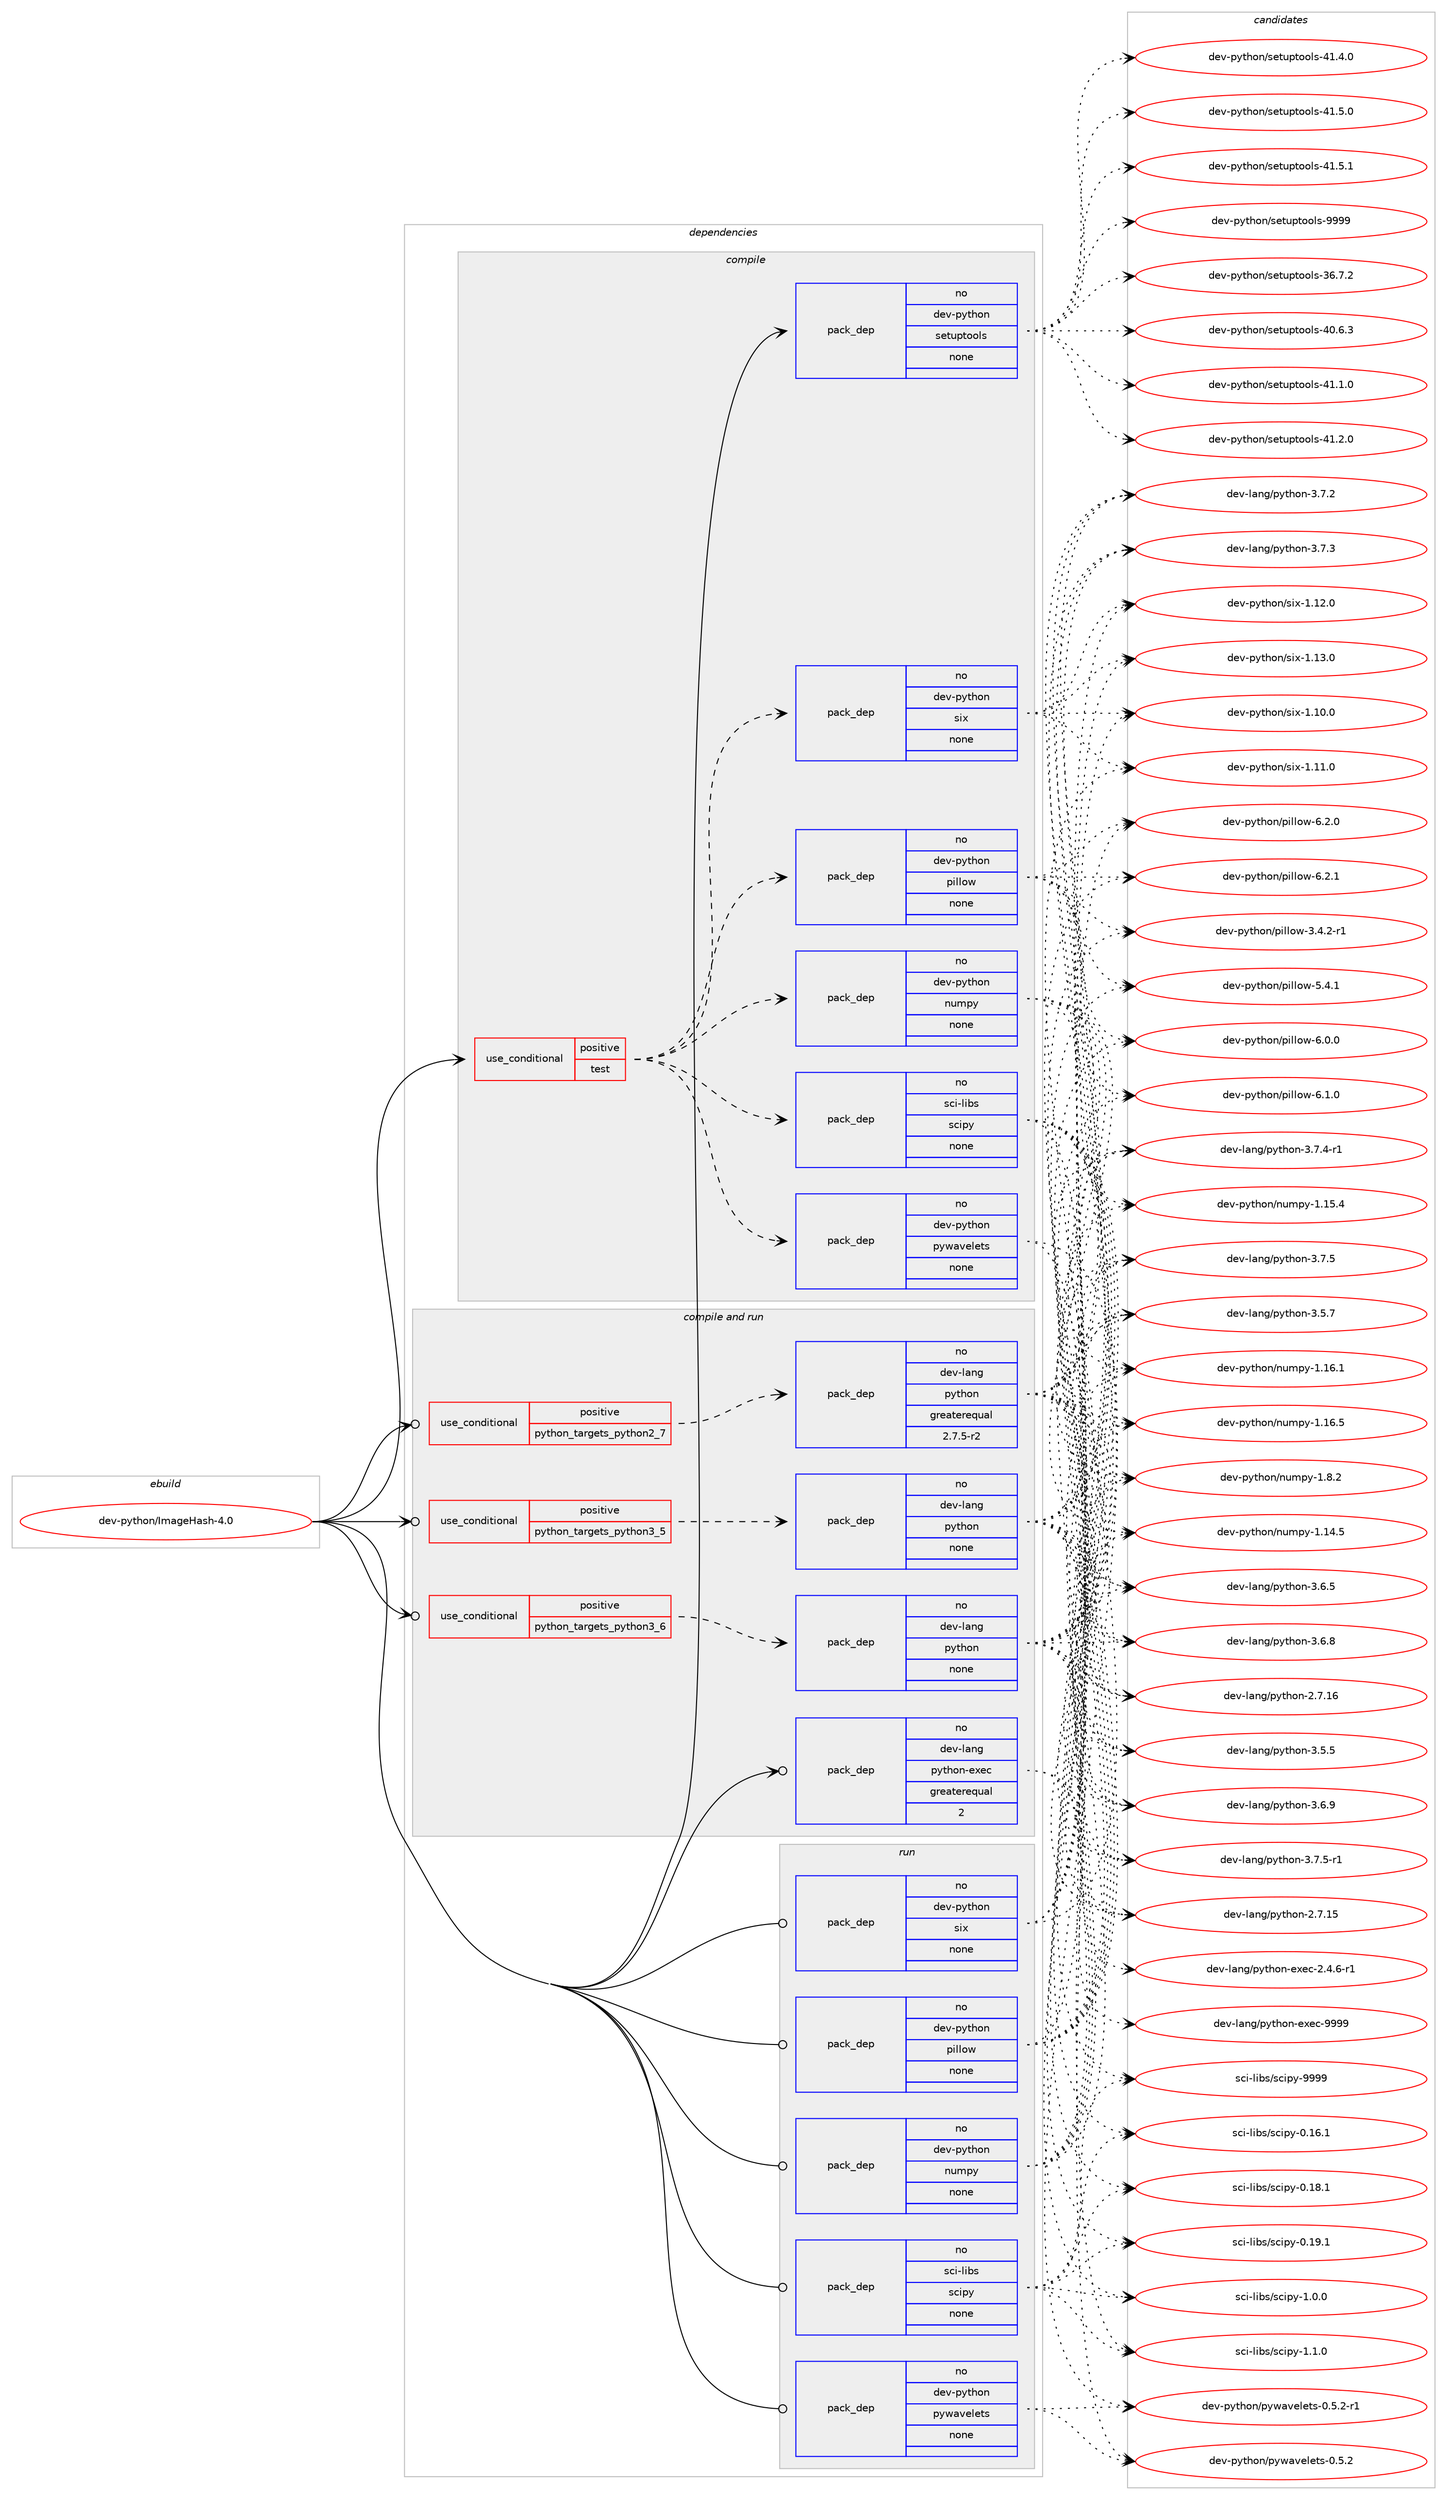 digraph prolog {

# *************
# Graph options
# *************

newrank=true;
concentrate=true;
compound=true;
graph [rankdir=LR,fontname=Helvetica,fontsize=10,ranksep=1.5];#, ranksep=2.5, nodesep=0.2];
edge  [arrowhead=vee];
node  [fontname=Helvetica,fontsize=10];

# **********
# The ebuild
# **********

subgraph cluster_leftcol {
color=gray;
rank=same;
label=<<i>ebuild</i>>;
id [label="dev-python/ImageHash-4.0", color=red, width=4, href="../dev-python/ImageHash-4.0.svg"];
}

# ****************
# The dependencies
# ****************

subgraph cluster_midcol {
color=gray;
label=<<i>dependencies</i>>;
subgraph cluster_compile {
fillcolor="#eeeeee";
style=filled;
label=<<i>compile</i>>;
subgraph cond135566 {
dependency592420 [label=<<TABLE BORDER="0" CELLBORDER="1" CELLSPACING="0" CELLPADDING="4"><TR><TD ROWSPAN="3" CELLPADDING="10">use_conditional</TD></TR><TR><TD>positive</TD></TR><TR><TD>test</TD></TR></TABLE>>, shape=none, color=red];
subgraph pack445084 {
dependency592421 [label=<<TABLE BORDER="0" CELLBORDER="1" CELLSPACING="0" CELLPADDING="4" WIDTH="220"><TR><TD ROWSPAN="6" CELLPADDING="30">pack_dep</TD></TR><TR><TD WIDTH="110">no</TD></TR><TR><TD>dev-python</TD></TR><TR><TD>numpy</TD></TR><TR><TD>none</TD></TR><TR><TD></TD></TR></TABLE>>, shape=none, color=blue];
}
dependency592420:e -> dependency592421:w [weight=20,style="dashed",arrowhead="vee"];
subgraph pack445085 {
dependency592422 [label=<<TABLE BORDER="0" CELLBORDER="1" CELLSPACING="0" CELLPADDING="4" WIDTH="220"><TR><TD ROWSPAN="6" CELLPADDING="30">pack_dep</TD></TR><TR><TD WIDTH="110">no</TD></TR><TR><TD>dev-python</TD></TR><TR><TD>pillow</TD></TR><TR><TD>none</TD></TR><TR><TD></TD></TR></TABLE>>, shape=none, color=blue];
}
dependency592420:e -> dependency592422:w [weight=20,style="dashed",arrowhead="vee"];
subgraph pack445086 {
dependency592423 [label=<<TABLE BORDER="0" CELLBORDER="1" CELLSPACING="0" CELLPADDING="4" WIDTH="220"><TR><TD ROWSPAN="6" CELLPADDING="30">pack_dep</TD></TR><TR><TD WIDTH="110">no</TD></TR><TR><TD>dev-python</TD></TR><TR><TD>pywavelets</TD></TR><TR><TD>none</TD></TR><TR><TD></TD></TR></TABLE>>, shape=none, color=blue];
}
dependency592420:e -> dependency592423:w [weight=20,style="dashed",arrowhead="vee"];
subgraph pack445087 {
dependency592424 [label=<<TABLE BORDER="0" CELLBORDER="1" CELLSPACING="0" CELLPADDING="4" WIDTH="220"><TR><TD ROWSPAN="6" CELLPADDING="30">pack_dep</TD></TR><TR><TD WIDTH="110">no</TD></TR><TR><TD>dev-python</TD></TR><TR><TD>six</TD></TR><TR><TD>none</TD></TR><TR><TD></TD></TR></TABLE>>, shape=none, color=blue];
}
dependency592420:e -> dependency592424:w [weight=20,style="dashed",arrowhead="vee"];
subgraph pack445088 {
dependency592425 [label=<<TABLE BORDER="0" CELLBORDER="1" CELLSPACING="0" CELLPADDING="4" WIDTH="220"><TR><TD ROWSPAN="6" CELLPADDING="30">pack_dep</TD></TR><TR><TD WIDTH="110">no</TD></TR><TR><TD>sci-libs</TD></TR><TR><TD>scipy</TD></TR><TR><TD>none</TD></TR><TR><TD></TD></TR></TABLE>>, shape=none, color=blue];
}
dependency592420:e -> dependency592425:w [weight=20,style="dashed",arrowhead="vee"];
}
id:e -> dependency592420:w [weight=20,style="solid",arrowhead="vee"];
subgraph pack445089 {
dependency592426 [label=<<TABLE BORDER="0" CELLBORDER="1" CELLSPACING="0" CELLPADDING="4" WIDTH="220"><TR><TD ROWSPAN="6" CELLPADDING="30">pack_dep</TD></TR><TR><TD WIDTH="110">no</TD></TR><TR><TD>dev-python</TD></TR><TR><TD>setuptools</TD></TR><TR><TD>none</TD></TR><TR><TD></TD></TR></TABLE>>, shape=none, color=blue];
}
id:e -> dependency592426:w [weight=20,style="solid",arrowhead="vee"];
}
subgraph cluster_compileandrun {
fillcolor="#eeeeee";
style=filled;
label=<<i>compile and run</i>>;
subgraph cond135567 {
dependency592427 [label=<<TABLE BORDER="0" CELLBORDER="1" CELLSPACING="0" CELLPADDING="4"><TR><TD ROWSPAN="3" CELLPADDING="10">use_conditional</TD></TR><TR><TD>positive</TD></TR><TR><TD>python_targets_python2_7</TD></TR></TABLE>>, shape=none, color=red];
subgraph pack445090 {
dependency592428 [label=<<TABLE BORDER="0" CELLBORDER="1" CELLSPACING="0" CELLPADDING="4" WIDTH="220"><TR><TD ROWSPAN="6" CELLPADDING="30">pack_dep</TD></TR><TR><TD WIDTH="110">no</TD></TR><TR><TD>dev-lang</TD></TR><TR><TD>python</TD></TR><TR><TD>greaterequal</TD></TR><TR><TD>2.7.5-r2</TD></TR></TABLE>>, shape=none, color=blue];
}
dependency592427:e -> dependency592428:w [weight=20,style="dashed",arrowhead="vee"];
}
id:e -> dependency592427:w [weight=20,style="solid",arrowhead="odotvee"];
subgraph cond135568 {
dependency592429 [label=<<TABLE BORDER="0" CELLBORDER="1" CELLSPACING="0" CELLPADDING="4"><TR><TD ROWSPAN="3" CELLPADDING="10">use_conditional</TD></TR><TR><TD>positive</TD></TR><TR><TD>python_targets_python3_5</TD></TR></TABLE>>, shape=none, color=red];
subgraph pack445091 {
dependency592430 [label=<<TABLE BORDER="0" CELLBORDER="1" CELLSPACING="0" CELLPADDING="4" WIDTH="220"><TR><TD ROWSPAN="6" CELLPADDING="30">pack_dep</TD></TR><TR><TD WIDTH="110">no</TD></TR><TR><TD>dev-lang</TD></TR><TR><TD>python</TD></TR><TR><TD>none</TD></TR><TR><TD></TD></TR></TABLE>>, shape=none, color=blue];
}
dependency592429:e -> dependency592430:w [weight=20,style="dashed",arrowhead="vee"];
}
id:e -> dependency592429:w [weight=20,style="solid",arrowhead="odotvee"];
subgraph cond135569 {
dependency592431 [label=<<TABLE BORDER="0" CELLBORDER="1" CELLSPACING="0" CELLPADDING="4"><TR><TD ROWSPAN="3" CELLPADDING="10">use_conditional</TD></TR><TR><TD>positive</TD></TR><TR><TD>python_targets_python3_6</TD></TR></TABLE>>, shape=none, color=red];
subgraph pack445092 {
dependency592432 [label=<<TABLE BORDER="0" CELLBORDER="1" CELLSPACING="0" CELLPADDING="4" WIDTH="220"><TR><TD ROWSPAN="6" CELLPADDING="30">pack_dep</TD></TR><TR><TD WIDTH="110">no</TD></TR><TR><TD>dev-lang</TD></TR><TR><TD>python</TD></TR><TR><TD>none</TD></TR><TR><TD></TD></TR></TABLE>>, shape=none, color=blue];
}
dependency592431:e -> dependency592432:w [weight=20,style="dashed",arrowhead="vee"];
}
id:e -> dependency592431:w [weight=20,style="solid",arrowhead="odotvee"];
subgraph pack445093 {
dependency592433 [label=<<TABLE BORDER="0" CELLBORDER="1" CELLSPACING="0" CELLPADDING="4" WIDTH="220"><TR><TD ROWSPAN="6" CELLPADDING="30">pack_dep</TD></TR><TR><TD WIDTH="110">no</TD></TR><TR><TD>dev-lang</TD></TR><TR><TD>python-exec</TD></TR><TR><TD>greaterequal</TD></TR><TR><TD>2</TD></TR></TABLE>>, shape=none, color=blue];
}
id:e -> dependency592433:w [weight=20,style="solid",arrowhead="odotvee"];
}
subgraph cluster_run {
fillcolor="#eeeeee";
style=filled;
label=<<i>run</i>>;
subgraph pack445094 {
dependency592434 [label=<<TABLE BORDER="0" CELLBORDER="1" CELLSPACING="0" CELLPADDING="4" WIDTH="220"><TR><TD ROWSPAN="6" CELLPADDING="30">pack_dep</TD></TR><TR><TD WIDTH="110">no</TD></TR><TR><TD>dev-python</TD></TR><TR><TD>numpy</TD></TR><TR><TD>none</TD></TR><TR><TD></TD></TR></TABLE>>, shape=none, color=blue];
}
id:e -> dependency592434:w [weight=20,style="solid",arrowhead="odot"];
subgraph pack445095 {
dependency592435 [label=<<TABLE BORDER="0" CELLBORDER="1" CELLSPACING="0" CELLPADDING="4" WIDTH="220"><TR><TD ROWSPAN="6" CELLPADDING="30">pack_dep</TD></TR><TR><TD WIDTH="110">no</TD></TR><TR><TD>dev-python</TD></TR><TR><TD>pillow</TD></TR><TR><TD>none</TD></TR><TR><TD></TD></TR></TABLE>>, shape=none, color=blue];
}
id:e -> dependency592435:w [weight=20,style="solid",arrowhead="odot"];
subgraph pack445096 {
dependency592436 [label=<<TABLE BORDER="0" CELLBORDER="1" CELLSPACING="0" CELLPADDING="4" WIDTH="220"><TR><TD ROWSPAN="6" CELLPADDING="30">pack_dep</TD></TR><TR><TD WIDTH="110">no</TD></TR><TR><TD>dev-python</TD></TR><TR><TD>pywavelets</TD></TR><TR><TD>none</TD></TR><TR><TD></TD></TR></TABLE>>, shape=none, color=blue];
}
id:e -> dependency592436:w [weight=20,style="solid",arrowhead="odot"];
subgraph pack445097 {
dependency592437 [label=<<TABLE BORDER="0" CELLBORDER="1" CELLSPACING="0" CELLPADDING="4" WIDTH="220"><TR><TD ROWSPAN="6" CELLPADDING="30">pack_dep</TD></TR><TR><TD WIDTH="110">no</TD></TR><TR><TD>dev-python</TD></TR><TR><TD>six</TD></TR><TR><TD>none</TD></TR><TR><TD></TD></TR></TABLE>>, shape=none, color=blue];
}
id:e -> dependency592437:w [weight=20,style="solid",arrowhead="odot"];
subgraph pack445098 {
dependency592438 [label=<<TABLE BORDER="0" CELLBORDER="1" CELLSPACING="0" CELLPADDING="4" WIDTH="220"><TR><TD ROWSPAN="6" CELLPADDING="30">pack_dep</TD></TR><TR><TD WIDTH="110">no</TD></TR><TR><TD>sci-libs</TD></TR><TR><TD>scipy</TD></TR><TR><TD>none</TD></TR><TR><TD></TD></TR></TABLE>>, shape=none, color=blue];
}
id:e -> dependency592438:w [weight=20,style="solid",arrowhead="odot"];
}
}

# **************
# The candidates
# **************

subgraph cluster_choices {
rank=same;
color=gray;
label=<<i>candidates</i>>;

subgraph choice445084 {
color=black;
nodesep=1;
choice100101118451121211161041111104711011710911212145494649524653 [label="dev-python/numpy-1.14.5", color=red, width=4,href="../dev-python/numpy-1.14.5.svg"];
choice100101118451121211161041111104711011710911212145494649534652 [label="dev-python/numpy-1.15.4", color=red, width=4,href="../dev-python/numpy-1.15.4.svg"];
choice100101118451121211161041111104711011710911212145494649544649 [label="dev-python/numpy-1.16.1", color=red, width=4,href="../dev-python/numpy-1.16.1.svg"];
choice100101118451121211161041111104711011710911212145494649544653 [label="dev-python/numpy-1.16.5", color=red, width=4,href="../dev-python/numpy-1.16.5.svg"];
choice1001011184511212111610411111047110117109112121454946564650 [label="dev-python/numpy-1.8.2", color=red, width=4,href="../dev-python/numpy-1.8.2.svg"];
dependency592421:e -> choice100101118451121211161041111104711011710911212145494649524653:w [style=dotted,weight="100"];
dependency592421:e -> choice100101118451121211161041111104711011710911212145494649534652:w [style=dotted,weight="100"];
dependency592421:e -> choice100101118451121211161041111104711011710911212145494649544649:w [style=dotted,weight="100"];
dependency592421:e -> choice100101118451121211161041111104711011710911212145494649544653:w [style=dotted,weight="100"];
dependency592421:e -> choice1001011184511212111610411111047110117109112121454946564650:w [style=dotted,weight="100"];
}
subgraph choice445085 {
color=black;
nodesep=1;
choice10010111845112121116104111110471121051081081111194551465246504511449 [label="dev-python/pillow-3.4.2-r1", color=red, width=4,href="../dev-python/pillow-3.4.2-r1.svg"];
choice1001011184511212111610411111047112105108108111119455346524649 [label="dev-python/pillow-5.4.1", color=red, width=4,href="../dev-python/pillow-5.4.1.svg"];
choice1001011184511212111610411111047112105108108111119455446484648 [label="dev-python/pillow-6.0.0", color=red, width=4,href="../dev-python/pillow-6.0.0.svg"];
choice1001011184511212111610411111047112105108108111119455446494648 [label="dev-python/pillow-6.1.0", color=red, width=4,href="../dev-python/pillow-6.1.0.svg"];
choice1001011184511212111610411111047112105108108111119455446504648 [label="dev-python/pillow-6.2.0", color=red, width=4,href="../dev-python/pillow-6.2.0.svg"];
choice1001011184511212111610411111047112105108108111119455446504649 [label="dev-python/pillow-6.2.1", color=red, width=4,href="../dev-python/pillow-6.2.1.svg"];
dependency592422:e -> choice10010111845112121116104111110471121051081081111194551465246504511449:w [style=dotted,weight="100"];
dependency592422:e -> choice1001011184511212111610411111047112105108108111119455346524649:w [style=dotted,weight="100"];
dependency592422:e -> choice1001011184511212111610411111047112105108108111119455446484648:w [style=dotted,weight="100"];
dependency592422:e -> choice1001011184511212111610411111047112105108108111119455446494648:w [style=dotted,weight="100"];
dependency592422:e -> choice1001011184511212111610411111047112105108108111119455446504648:w [style=dotted,weight="100"];
dependency592422:e -> choice1001011184511212111610411111047112105108108111119455446504649:w [style=dotted,weight="100"];
}
subgraph choice445086 {
color=black;
nodesep=1;
choice100101118451121211161041111104711212111997118101108101116115454846534650 [label="dev-python/pywavelets-0.5.2", color=red, width=4,href="../dev-python/pywavelets-0.5.2.svg"];
choice1001011184511212111610411111047112121119971181011081011161154548465346504511449 [label="dev-python/pywavelets-0.5.2-r1", color=red, width=4,href="../dev-python/pywavelets-0.5.2-r1.svg"];
dependency592423:e -> choice100101118451121211161041111104711212111997118101108101116115454846534650:w [style=dotted,weight="100"];
dependency592423:e -> choice1001011184511212111610411111047112121119971181011081011161154548465346504511449:w [style=dotted,weight="100"];
}
subgraph choice445087 {
color=black;
nodesep=1;
choice100101118451121211161041111104711510512045494649484648 [label="dev-python/six-1.10.0", color=red, width=4,href="../dev-python/six-1.10.0.svg"];
choice100101118451121211161041111104711510512045494649494648 [label="dev-python/six-1.11.0", color=red, width=4,href="../dev-python/six-1.11.0.svg"];
choice100101118451121211161041111104711510512045494649504648 [label="dev-python/six-1.12.0", color=red, width=4,href="../dev-python/six-1.12.0.svg"];
choice100101118451121211161041111104711510512045494649514648 [label="dev-python/six-1.13.0", color=red, width=4,href="../dev-python/six-1.13.0.svg"];
dependency592424:e -> choice100101118451121211161041111104711510512045494649484648:w [style=dotted,weight="100"];
dependency592424:e -> choice100101118451121211161041111104711510512045494649494648:w [style=dotted,weight="100"];
dependency592424:e -> choice100101118451121211161041111104711510512045494649504648:w [style=dotted,weight="100"];
dependency592424:e -> choice100101118451121211161041111104711510512045494649514648:w [style=dotted,weight="100"];
}
subgraph choice445088 {
color=black;
nodesep=1;
choice115991054510810598115471159910511212145484649544649 [label="sci-libs/scipy-0.16.1", color=red, width=4,href="../sci-libs/scipy-0.16.1.svg"];
choice115991054510810598115471159910511212145484649564649 [label="sci-libs/scipy-0.18.1", color=red, width=4,href="../sci-libs/scipy-0.18.1.svg"];
choice115991054510810598115471159910511212145484649574649 [label="sci-libs/scipy-0.19.1", color=red, width=4,href="../sci-libs/scipy-0.19.1.svg"];
choice1159910545108105981154711599105112121454946484648 [label="sci-libs/scipy-1.0.0", color=red, width=4,href="../sci-libs/scipy-1.0.0.svg"];
choice1159910545108105981154711599105112121454946494648 [label="sci-libs/scipy-1.1.0", color=red, width=4,href="../sci-libs/scipy-1.1.0.svg"];
choice11599105451081059811547115991051121214557575757 [label="sci-libs/scipy-9999", color=red, width=4,href="../sci-libs/scipy-9999.svg"];
dependency592425:e -> choice115991054510810598115471159910511212145484649544649:w [style=dotted,weight="100"];
dependency592425:e -> choice115991054510810598115471159910511212145484649564649:w [style=dotted,weight="100"];
dependency592425:e -> choice115991054510810598115471159910511212145484649574649:w [style=dotted,weight="100"];
dependency592425:e -> choice1159910545108105981154711599105112121454946484648:w [style=dotted,weight="100"];
dependency592425:e -> choice1159910545108105981154711599105112121454946494648:w [style=dotted,weight="100"];
dependency592425:e -> choice11599105451081059811547115991051121214557575757:w [style=dotted,weight="100"];
}
subgraph choice445089 {
color=black;
nodesep=1;
choice100101118451121211161041111104711510111611711211611111110811545515446554650 [label="dev-python/setuptools-36.7.2", color=red, width=4,href="../dev-python/setuptools-36.7.2.svg"];
choice100101118451121211161041111104711510111611711211611111110811545524846544651 [label="dev-python/setuptools-40.6.3", color=red, width=4,href="../dev-python/setuptools-40.6.3.svg"];
choice100101118451121211161041111104711510111611711211611111110811545524946494648 [label="dev-python/setuptools-41.1.0", color=red, width=4,href="../dev-python/setuptools-41.1.0.svg"];
choice100101118451121211161041111104711510111611711211611111110811545524946504648 [label="dev-python/setuptools-41.2.0", color=red, width=4,href="../dev-python/setuptools-41.2.0.svg"];
choice100101118451121211161041111104711510111611711211611111110811545524946524648 [label="dev-python/setuptools-41.4.0", color=red, width=4,href="../dev-python/setuptools-41.4.0.svg"];
choice100101118451121211161041111104711510111611711211611111110811545524946534648 [label="dev-python/setuptools-41.5.0", color=red, width=4,href="../dev-python/setuptools-41.5.0.svg"];
choice100101118451121211161041111104711510111611711211611111110811545524946534649 [label="dev-python/setuptools-41.5.1", color=red, width=4,href="../dev-python/setuptools-41.5.1.svg"];
choice10010111845112121116104111110471151011161171121161111111081154557575757 [label="dev-python/setuptools-9999", color=red, width=4,href="../dev-python/setuptools-9999.svg"];
dependency592426:e -> choice100101118451121211161041111104711510111611711211611111110811545515446554650:w [style=dotted,weight="100"];
dependency592426:e -> choice100101118451121211161041111104711510111611711211611111110811545524846544651:w [style=dotted,weight="100"];
dependency592426:e -> choice100101118451121211161041111104711510111611711211611111110811545524946494648:w [style=dotted,weight="100"];
dependency592426:e -> choice100101118451121211161041111104711510111611711211611111110811545524946504648:w [style=dotted,weight="100"];
dependency592426:e -> choice100101118451121211161041111104711510111611711211611111110811545524946524648:w [style=dotted,weight="100"];
dependency592426:e -> choice100101118451121211161041111104711510111611711211611111110811545524946534648:w [style=dotted,weight="100"];
dependency592426:e -> choice100101118451121211161041111104711510111611711211611111110811545524946534649:w [style=dotted,weight="100"];
dependency592426:e -> choice10010111845112121116104111110471151011161171121161111111081154557575757:w [style=dotted,weight="100"];
}
subgraph choice445090 {
color=black;
nodesep=1;
choice10010111845108971101034711212111610411111045504655464953 [label="dev-lang/python-2.7.15", color=red, width=4,href="../dev-lang/python-2.7.15.svg"];
choice10010111845108971101034711212111610411111045504655464954 [label="dev-lang/python-2.7.16", color=red, width=4,href="../dev-lang/python-2.7.16.svg"];
choice100101118451089711010347112121116104111110455146534653 [label="dev-lang/python-3.5.5", color=red, width=4,href="../dev-lang/python-3.5.5.svg"];
choice100101118451089711010347112121116104111110455146534655 [label="dev-lang/python-3.5.7", color=red, width=4,href="../dev-lang/python-3.5.7.svg"];
choice100101118451089711010347112121116104111110455146544653 [label="dev-lang/python-3.6.5", color=red, width=4,href="../dev-lang/python-3.6.5.svg"];
choice100101118451089711010347112121116104111110455146544656 [label="dev-lang/python-3.6.8", color=red, width=4,href="../dev-lang/python-3.6.8.svg"];
choice100101118451089711010347112121116104111110455146544657 [label="dev-lang/python-3.6.9", color=red, width=4,href="../dev-lang/python-3.6.9.svg"];
choice100101118451089711010347112121116104111110455146554650 [label="dev-lang/python-3.7.2", color=red, width=4,href="../dev-lang/python-3.7.2.svg"];
choice100101118451089711010347112121116104111110455146554651 [label="dev-lang/python-3.7.3", color=red, width=4,href="../dev-lang/python-3.7.3.svg"];
choice1001011184510897110103471121211161041111104551465546524511449 [label="dev-lang/python-3.7.4-r1", color=red, width=4,href="../dev-lang/python-3.7.4-r1.svg"];
choice100101118451089711010347112121116104111110455146554653 [label="dev-lang/python-3.7.5", color=red, width=4,href="../dev-lang/python-3.7.5.svg"];
choice1001011184510897110103471121211161041111104551465546534511449 [label="dev-lang/python-3.7.5-r1", color=red, width=4,href="../dev-lang/python-3.7.5-r1.svg"];
dependency592428:e -> choice10010111845108971101034711212111610411111045504655464953:w [style=dotted,weight="100"];
dependency592428:e -> choice10010111845108971101034711212111610411111045504655464954:w [style=dotted,weight="100"];
dependency592428:e -> choice100101118451089711010347112121116104111110455146534653:w [style=dotted,weight="100"];
dependency592428:e -> choice100101118451089711010347112121116104111110455146534655:w [style=dotted,weight="100"];
dependency592428:e -> choice100101118451089711010347112121116104111110455146544653:w [style=dotted,weight="100"];
dependency592428:e -> choice100101118451089711010347112121116104111110455146544656:w [style=dotted,weight="100"];
dependency592428:e -> choice100101118451089711010347112121116104111110455146544657:w [style=dotted,weight="100"];
dependency592428:e -> choice100101118451089711010347112121116104111110455146554650:w [style=dotted,weight="100"];
dependency592428:e -> choice100101118451089711010347112121116104111110455146554651:w [style=dotted,weight="100"];
dependency592428:e -> choice1001011184510897110103471121211161041111104551465546524511449:w [style=dotted,weight="100"];
dependency592428:e -> choice100101118451089711010347112121116104111110455146554653:w [style=dotted,weight="100"];
dependency592428:e -> choice1001011184510897110103471121211161041111104551465546534511449:w [style=dotted,weight="100"];
}
subgraph choice445091 {
color=black;
nodesep=1;
choice10010111845108971101034711212111610411111045504655464953 [label="dev-lang/python-2.7.15", color=red, width=4,href="../dev-lang/python-2.7.15.svg"];
choice10010111845108971101034711212111610411111045504655464954 [label="dev-lang/python-2.7.16", color=red, width=4,href="../dev-lang/python-2.7.16.svg"];
choice100101118451089711010347112121116104111110455146534653 [label="dev-lang/python-3.5.5", color=red, width=4,href="../dev-lang/python-3.5.5.svg"];
choice100101118451089711010347112121116104111110455146534655 [label="dev-lang/python-3.5.7", color=red, width=4,href="../dev-lang/python-3.5.7.svg"];
choice100101118451089711010347112121116104111110455146544653 [label="dev-lang/python-3.6.5", color=red, width=4,href="../dev-lang/python-3.6.5.svg"];
choice100101118451089711010347112121116104111110455146544656 [label="dev-lang/python-3.6.8", color=red, width=4,href="../dev-lang/python-3.6.8.svg"];
choice100101118451089711010347112121116104111110455146544657 [label="dev-lang/python-3.6.9", color=red, width=4,href="../dev-lang/python-3.6.9.svg"];
choice100101118451089711010347112121116104111110455146554650 [label="dev-lang/python-3.7.2", color=red, width=4,href="../dev-lang/python-3.7.2.svg"];
choice100101118451089711010347112121116104111110455146554651 [label="dev-lang/python-3.7.3", color=red, width=4,href="../dev-lang/python-3.7.3.svg"];
choice1001011184510897110103471121211161041111104551465546524511449 [label="dev-lang/python-3.7.4-r1", color=red, width=4,href="../dev-lang/python-3.7.4-r1.svg"];
choice100101118451089711010347112121116104111110455146554653 [label="dev-lang/python-3.7.5", color=red, width=4,href="../dev-lang/python-3.7.5.svg"];
choice1001011184510897110103471121211161041111104551465546534511449 [label="dev-lang/python-3.7.5-r1", color=red, width=4,href="../dev-lang/python-3.7.5-r1.svg"];
dependency592430:e -> choice10010111845108971101034711212111610411111045504655464953:w [style=dotted,weight="100"];
dependency592430:e -> choice10010111845108971101034711212111610411111045504655464954:w [style=dotted,weight="100"];
dependency592430:e -> choice100101118451089711010347112121116104111110455146534653:w [style=dotted,weight="100"];
dependency592430:e -> choice100101118451089711010347112121116104111110455146534655:w [style=dotted,weight="100"];
dependency592430:e -> choice100101118451089711010347112121116104111110455146544653:w [style=dotted,weight="100"];
dependency592430:e -> choice100101118451089711010347112121116104111110455146544656:w [style=dotted,weight="100"];
dependency592430:e -> choice100101118451089711010347112121116104111110455146544657:w [style=dotted,weight="100"];
dependency592430:e -> choice100101118451089711010347112121116104111110455146554650:w [style=dotted,weight="100"];
dependency592430:e -> choice100101118451089711010347112121116104111110455146554651:w [style=dotted,weight="100"];
dependency592430:e -> choice1001011184510897110103471121211161041111104551465546524511449:w [style=dotted,weight="100"];
dependency592430:e -> choice100101118451089711010347112121116104111110455146554653:w [style=dotted,weight="100"];
dependency592430:e -> choice1001011184510897110103471121211161041111104551465546534511449:w [style=dotted,weight="100"];
}
subgraph choice445092 {
color=black;
nodesep=1;
choice10010111845108971101034711212111610411111045504655464953 [label="dev-lang/python-2.7.15", color=red, width=4,href="../dev-lang/python-2.7.15.svg"];
choice10010111845108971101034711212111610411111045504655464954 [label="dev-lang/python-2.7.16", color=red, width=4,href="../dev-lang/python-2.7.16.svg"];
choice100101118451089711010347112121116104111110455146534653 [label="dev-lang/python-3.5.5", color=red, width=4,href="../dev-lang/python-3.5.5.svg"];
choice100101118451089711010347112121116104111110455146534655 [label="dev-lang/python-3.5.7", color=red, width=4,href="../dev-lang/python-3.5.7.svg"];
choice100101118451089711010347112121116104111110455146544653 [label="dev-lang/python-3.6.5", color=red, width=4,href="../dev-lang/python-3.6.5.svg"];
choice100101118451089711010347112121116104111110455146544656 [label="dev-lang/python-3.6.8", color=red, width=4,href="../dev-lang/python-3.6.8.svg"];
choice100101118451089711010347112121116104111110455146544657 [label="dev-lang/python-3.6.9", color=red, width=4,href="../dev-lang/python-3.6.9.svg"];
choice100101118451089711010347112121116104111110455146554650 [label="dev-lang/python-3.7.2", color=red, width=4,href="../dev-lang/python-3.7.2.svg"];
choice100101118451089711010347112121116104111110455146554651 [label="dev-lang/python-3.7.3", color=red, width=4,href="../dev-lang/python-3.7.3.svg"];
choice1001011184510897110103471121211161041111104551465546524511449 [label="dev-lang/python-3.7.4-r1", color=red, width=4,href="../dev-lang/python-3.7.4-r1.svg"];
choice100101118451089711010347112121116104111110455146554653 [label="dev-lang/python-3.7.5", color=red, width=4,href="../dev-lang/python-3.7.5.svg"];
choice1001011184510897110103471121211161041111104551465546534511449 [label="dev-lang/python-3.7.5-r1", color=red, width=4,href="../dev-lang/python-3.7.5-r1.svg"];
dependency592432:e -> choice10010111845108971101034711212111610411111045504655464953:w [style=dotted,weight="100"];
dependency592432:e -> choice10010111845108971101034711212111610411111045504655464954:w [style=dotted,weight="100"];
dependency592432:e -> choice100101118451089711010347112121116104111110455146534653:w [style=dotted,weight="100"];
dependency592432:e -> choice100101118451089711010347112121116104111110455146534655:w [style=dotted,weight="100"];
dependency592432:e -> choice100101118451089711010347112121116104111110455146544653:w [style=dotted,weight="100"];
dependency592432:e -> choice100101118451089711010347112121116104111110455146544656:w [style=dotted,weight="100"];
dependency592432:e -> choice100101118451089711010347112121116104111110455146544657:w [style=dotted,weight="100"];
dependency592432:e -> choice100101118451089711010347112121116104111110455146554650:w [style=dotted,weight="100"];
dependency592432:e -> choice100101118451089711010347112121116104111110455146554651:w [style=dotted,weight="100"];
dependency592432:e -> choice1001011184510897110103471121211161041111104551465546524511449:w [style=dotted,weight="100"];
dependency592432:e -> choice100101118451089711010347112121116104111110455146554653:w [style=dotted,weight="100"];
dependency592432:e -> choice1001011184510897110103471121211161041111104551465546534511449:w [style=dotted,weight="100"];
}
subgraph choice445093 {
color=black;
nodesep=1;
choice10010111845108971101034711212111610411111045101120101994550465246544511449 [label="dev-lang/python-exec-2.4.6-r1", color=red, width=4,href="../dev-lang/python-exec-2.4.6-r1.svg"];
choice10010111845108971101034711212111610411111045101120101994557575757 [label="dev-lang/python-exec-9999", color=red, width=4,href="../dev-lang/python-exec-9999.svg"];
dependency592433:e -> choice10010111845108971101034711212111610411111045101120101994550465246544511449:w [style=dotted,weight="100"];
dependency592433:e -> choice10010111845108971101034711212111610411111045101120101994557575757:w [style=dotted,weight="100"];
}
subgraph choice445094 {
color=black;
nodesep=1;
choice100101118451121211161041111104711011710911212145494649524653 [label="dev-python/numpy-1.14.5", color=red, width=4,href="../dev-python/numpy-1.14.5.svg"];
choice100101118451121211161041111104711011710911212145494649534652 [label="dev-python/numpy-1.15.4", color=red, width=4,href="../dev-python/numpy-1.15.4.svg"];
choice100101118451121211161041111104711011710911212145494649544649 [label="dev-python/numpy-1.16.1", color=red, width=4,href="../dev-python/numpy-1.16.1.svg"];
choice100101118451121211161041111104711011710911212145494649544653 [label="dev-python/numpy-1.16.5", color=red, width=4,href="../dev-python/numpy-1.16.5.svg"];
choice1001011184511212111610411111047110117109112121454946564650 [label="dev-python/numpy-1.8.2", color=red, width=4,href="../dev-python/numpy-1.8.2.svg"];
dependency592434:e -> choice100101118451121211161041111104711011710911212145494649524653:w [style=dotted,weight="100"];
dependency592434:e -> choice100101118451121211161041111104711011710911212145494649534652:w [style=dotted,weight="100"];
dependency592434:e -> choice100101118451121211161041111104711011710911212145494649544649:w [style=dotted,weight="100"];
dependency592434:e -> choice100101118451121211161041111104711011710911212145494649544653:w [style=dotted,weight="100"];
dependency592434:e -> choice1001011184511212111610411111047110117109112121454946564650:w [style=dotted,weight="100"];
}
subgraph choice445095 {
color=black;
nodesep=1;
choice10010111845112121116104111110471121051081081111194551465246504511449 [label="dev-python/pillow-3.4.2-r1", color=red, width=4,href="../dev-python/pillow-3.4.2-r1.svg"];
choice1001011184511212111610411111047112105108108111119455346524649 [label="dev-python/pillow-5.4.1", color=red, width=4,href="../dev-python/pillow-5.4.1.svg"];
choice1001011184511212111610411111047112105108108111119455446484648 [label="dev-python/pillow-6.0.0", color=red, width=4,href="../dev-python/pillow-6.0.0.svg"];
choice1001011184511212111610411111047112105108108111119455446494648 [label="dev-python/pillow-6.1.0", color=red, width=4,href="../dev-python/pillow-6.1.0.svg"];
choice1001011184511212111610411111047112105108108111119455446504648 [label="dev-python/pillow-6.2.0", color=red, width=4,href="../dev-python/pillow-6.2.0.svg"];
choice1001011184511212111610411111047112105108108111119455446504649 [label="dev-python/pillow-6.2.1", color=red, width=4,href="../dev-python/pillow-6.2.1.svg"];
dependency592435:e -> choice10010111845112121116104111110471121051081081111194551465246504511449:w [style=dotted,weight="100"];
dependency592435:e -> choice1001011184511212111610411111047112105108108111119455346524649:w [style=dotted,weight="100"];
dependency592435:e -> choice1001011184511212111610411111047112105108108111119455446484648:w [style=dotted,weight="100"];
dependency592435:e -> choice1001011184511212111610411111047112105108108111119455446494648:w [style=dotted,weight="100"];
dependency592435:e -> choice1001011184511212111610411111047112105108108111119455446504648:w [style=dotted,weight="100"];
dependency592435:e -> choice1001011184511212111610411111047112105108108111119455446504649:w [style=dotted,weight="100"];
}
subgraph choice445096 {
color=black;
nodesep=1;
choice100101118451121211161041111104711212111997118101108101116115454846534650 [label="dev-python/pywavelets-0.5.2", color=red, width=4,href="../dev-python/pywavelets-0.5.2.svg"];
choice1001011184511212111610411111047112121119971181011081011161154548465346504511449 [label="dev-python/pywavelets-0.5.2-r1", color=red, width=4,href="../dev-python/pywavelets-0.5.2-r1.svg"];
dependency592436:e -> choice100101118451121211161041111104711212111997118101108101116115454846534650:w [style=dotted,weight="100"];
dependency592436:e -> choice1001011184511212111610411111047112121119971181011081011161154548465346504511449:w [style=dotted,weight="100"];
}
subgraph choice445097 {
color=black;
nodesep=1;
choice100101118451121211161041111104711510512045494649484648 [label="dev-python/six-1.10.0", color=red, width=4,href="../dev-python/six-1.10.0.svg"];
choice100101118451121211161041111104711510512045494649494648 [label="dev-python/six-1.11.0", color=red, width=4,href="../dev-python/six-1.11.0.svg"];
choice100101118451121211161041111104711510512045494649504648 [label="dev-python/six-1.12.0", color=red, width=4,href="../dev-python/six-1.12.0.svg"];
choice100101118451121211161041111104711510512045494649514648 [label="dev-python/six-1.13.0", color=red, width=4,href="../dev-python/six-1.13.0.svg"];
dependency592437:e -> choice100101118451121211161041111104711510512045494649484648:w [style=dotted,weight="100"];
dependency592437:e -> choice100101118451121211161041111104711510512045494649494648:w [style=dotted,weight="100"];
dependency592437:e -> choice100101118451121211161041111104711510512045494649504648:w [style=dotted,weight="100"];
dependency592437:e -> choice100101118451121211161041111104711510512045494649514648:w [style=dotted,weight="100"];
}
subgraph choice445098 {
color=black;
nodesep=1;
choice115991054510810598115471159910511212145484649544649 [label="sci-libs/scipy-0.16.1", color=red, width=4,href="../sci-libs/scipy-0.16.1.svg"];
choice115991054510810598115471159910511212145484649564649 [label="sci-libs/scipy-0.18.1", color=red, width=4,href="../sci-libs/scipy-0.18.1.svg"];
choice115991054510810598115471159910511212145484649574649 [label="sci-libs/scipy-0.19.1", color=red, width=4,href="../sci-libs/scipy-0.19.1.svg"];
choice1159910545108105981154711599105112121454946484648 [label="sci-libs/scipy-1.0.0", color=red, width=4,href="../sci-libs/scipy-1.0.0.svg"];
choice1159910545108105981154711599105112121454946494648 [label="sci-libs/scipy-1.1.0", color=red, width=4,href="../sci-libs/scipy-1.1.0.svg"];
choice11599105451081059811547115991051121214557575757 [label="sci-libs/scipy-9999", color=red, width=4,href="../sci-libs/scipy-9999.svg"];
dependency592438:e -> choice115991054510810598115471159910511212145484649544649:w [style=dotted,weight="100"];
dependency592438:e -> choice115991054510810598115471159910511212145484649564649:w [style=dotted,weight="100"];
dependency592438:e -> choice115991054510810598115471159910511212145484649574649:w [style=dotted,weight="100"];
dependency592438:e -> choice1159910545108105981154711599105112121454946484648:w [style=dotted,weight="100"];
dependency592438:e -> choice1159910545108105981154711599105112121454946494648:w [style=dotted,weight="100"];
dependency592438:e -> choice11599105451081059811547115991051121214557575757:w [style=dotted,weight="100"];
}
}

}
